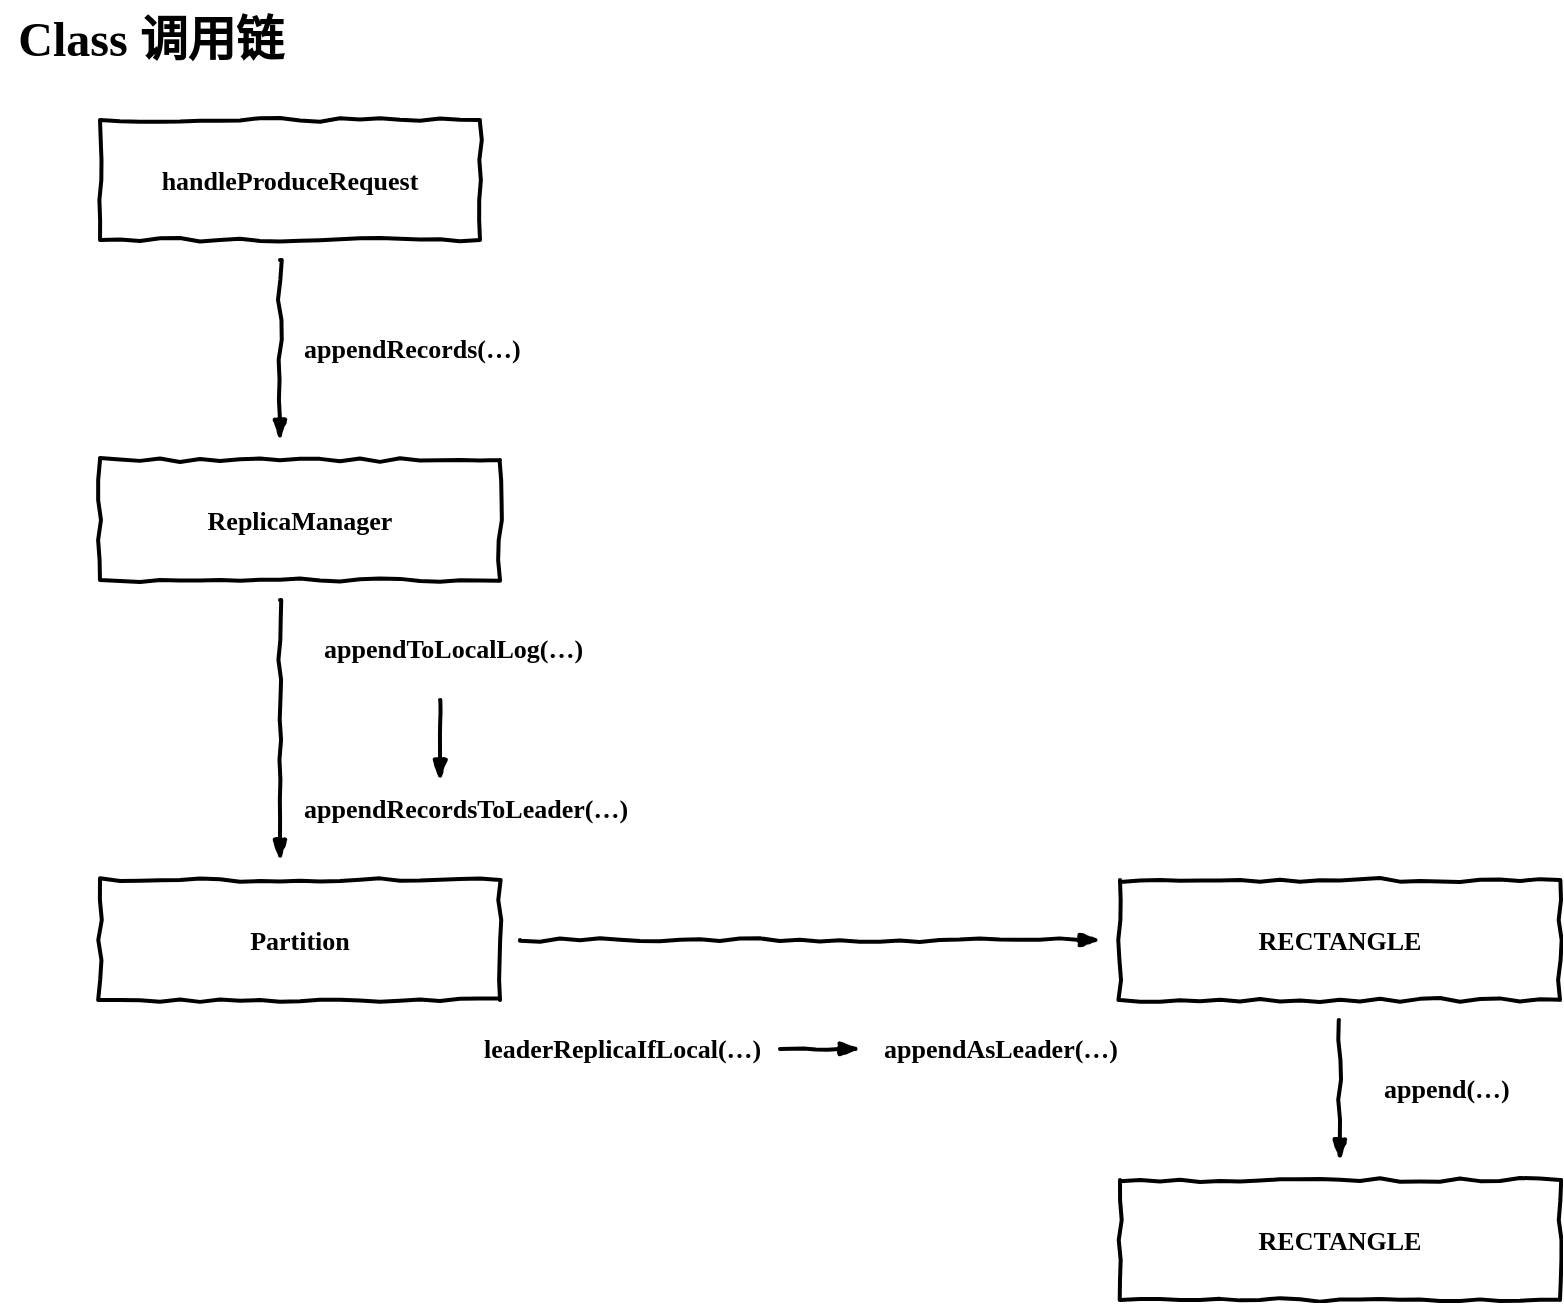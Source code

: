 <mxfile version="12.9.3" type="device"><diagram id="C5RBs43oDa-KdzZeNtuy" name="Page-1"><mxGraphModel dx="1086" dy="846" grid="1" gridSize="10" guides="1" tooltips="1" connect="1" arrows="1" fold="1" page="1" pageScale="1" pageWidth="827" pageHeight="1169" math="0" shadow="0"><root><mxCell id="WIyWlLk6GJQsqaUBKTNV-0"/><mxCell id="WIyWlLk6GJQsqaUBKTNV-1" parent="WIyWlLk6GJQsqaUBKTNV-0"/><mxCell id="gchOziOfggCZSEHRn2VG-0" value="handleProduceRequest" style="html=1;whiteSpace=wrap;comic=1;strokeWidth=2;fontFamily=Comic Sans MS;fontStyle=1;fontSize=13;" vertex="1" parent="WIyWlLk6GJQsqaUBKTNV-1"><mxGeometry x="70" y="70" width="190" height="60" as="geometry"/></mxCell><mxCell id="gchOziOfggCZSEHRn2VG-1" value="ReplicaManager" style="html=1;whiteSpace=wrap;comic=1;strokeWidth=2;fontFamily=Comic Sans MS;fontStyle=1;fontSize=13;" vertex="1" parent="WIyWlLk6GJQsqaUBKTNV-1"><mxGeometry x="70" y="240" width="200" height="60" as="geometry"/></mxCell><mxCell id="gchOziOfggCZSEHRn2VG-2" value="Partition" style="html=1;whiteSpace=wrap;comic=1;strokeWidth=2;fontFamily=Comic Sans MS;fontStyle=1;fontSize=13;" vertex="1" parent="WIyWlLk6GJQsqaUBKTNV-1"><mxGeometry x="70" y="450" width="200" height="60" as="geometry"/></mxCell><mxCell id="gchOziOfggCZSEHRn2VG-3" value="RECTANGLE" style="html=1;whiteSpace=wrap;comic=1;strokeWidth=2;fontFamily=Comic Sans MS;fontStyle=1;fontSize=13;" vertex="1" parent="WIyWlLk6GJQsqaUBKTNV-1"><mxGeometry x="580" y="450" width="220" height="60" as="geometry"/></mxCell><mxCell id="gchOziOfggCZSEHRn2VG-4" value="RECTANGLE" style="html=1;whiteSpace=wrap;comic=1;strokeWidth=2;fontFamily=Comic Sans MS;fontStyle=1;fontSize=13;" vertex="1" parent="WIyWlLk6GJQsqaUBKTNV-1"><mxGeometry x="580" y="600" width="220" height="60" as="geometry"/></mxCell><mxCell id="gchOziOfggCZSEHRn2VG-6" value="" style="rounded=0;comic=1;strokeWidth=2;endArrow=blockThin;html=1;fontFamily=Comic Sans MS;fontStyle=1;fontSize=13;" edge="1" parent="WIyWlLk6GJQsqaUBKTNV-1"><mxGeometry width="50" height="50" relative="1" as="geometry"><mxPoint x="689.5" y="520" as="sourcePoint"/><mxPoint x="690" y="590" as="targetPoint"/></mxGeometry></mxCell><mxCell id="gchOziOfggCZSEHRn2VG-7" value="" style="rounded=0;comic=1;strokeWidth=2;endArrow=blockThin;html=1;fontFamily=Comic Sans MS;fontStyle=1;fontSize=13;" edge="1" parent="WIyWlLk6GJQsqaUBKTNV-1"><mxGeometry width="50" height="50" relative="1" as="geometry"><mxPoint x="160" y="140" as="sourcePoint"/><mxPoint x="160" y="230" as="targetPoint"/></mxGeometry></mxCell><mxCell id="gchOziOfggCZSEHRn2VG-9" value="appendRecords(…)" style="text;html=1;fontFamily=Comic Sans MS;fontStyle=1;fontSize=13;" vertex="1" parent="WIyWlLk6GJQsqaUBKTNV-1"><mxGeometry x="170" y="170" width="130" height="30" as="geometry"/></mxCell><mxCell id="gchOziOfggCZSEHRn2VG-10" value="" style="rounded=0;comic=1;strokeWidth=2;endArrow=blockThin;html=1;fontFamily=Comic Sans MS;fontStyle=1;fontSize=13;" edge="1" parent="WIyWlLk6GJQsqaUBKTNV-1"><mxGeometry width="50" height="50" relative="1" as="geometry"><mxPoint x="280" y="480" as="sourcePoint"/><mxPoint x="570" y="480" as="targetPoint"/></mxGeometry></mxCell><mxCell id="gchOziOfggCZSEHRn2VG-11" value="" style="rounded=0;comic=1;strokeWidth=2;endArrow=blockThin;html=1;fontFamily=Comic Sans MS;fontStyle=1;fontSize=13;" edge="1" parent="WIyWlLk6GJQsqaUBKTNV-1"><mxGeometry width="50" height="50" relative="1" as="geometry"><mxPoint x="160" y="310" as="sourcePoint"/><mxPoint x="160" y="440" as="targetPoint"/></mxGeometry></mxCell><mxCell id="gchOziOfggCZSEHRn2VG-14" value="appendToLocalLog(…)" style="text;html=1;fontFamily=Comic Sans MS;fontStyle=1;fontSize=13;" vertex="1" parent="WIyWlLk6GJQsqaUBKTNV-1"><mxGeometry x="180" y="320" width="140" height="30" as="geometry"/></mxCell><mxCell id="gchOziOfggCZSEHRn2VG-15" value="" style="rounded=0;comic=1;strokeWidth=2;endArrow=blockThin;html=1;fontFamily=Comic Sans MS;fontStyle=1;fontSize=13;" edge="1" parent="WIyWlLk6GJQsqaUBKTNV-1"><mxGeometry width="50" height="50" relative="1" as="geometry"><mxPoint x="240" y="360" as="sourcePoint"/><mxPoint x="240" y="400" as="targetPoint"/></mxGeometry></mxCell><mxCell id="gchOziOfggCZSEHRn2VG-16" value="appendRecordsToLeader(…)" style="text;html=1;fontFamily=Comic Sans MS;fontStyle=1;fontSize=13;" vertex="1" parent="WIyWlLk6GJQsqaUBKTNV-1"><mxGeometry x="170" y="400" width="180" height="30" as="geometry"/></mxCell><mxCell id="gchOziOfggCZSEHRn2VG-17" value="leaderReplicaIfLocal(…)" style="text;html=1;fontFamily=Comic Sans MS;fontStyle=1;fontSize=13;" vertex="1" parent="WIyWlLk6GJQsqaUBKTNV-1"><mxGeometry x="260" y="520" width="160" height="30" as="geometry"/></mxCell><mxCell id="gchOziOfggCZSEHRn2VG-18" value="" style="rounded=0;comic=1;strokeWidth=2;endArrow=blockThin;html=1;fontFamily=Comic Sans MS;fontStyle=1;fontSize=13;" edge="1" parent="WIyWlLk6GJQsqaUBKTNV-1"><mxGeometry width="50" height="50" relative="1" as="geometry"><mxPoint x="410" y="534.5" as="sourcePoint"/><mxPoint x="450" y="534.5" as="targetPoint"/></mxGeometry></mxCell><mxCell id="gchOziOfggCZSEHRn2VG-21" value="appendAsLeader(…)" style="text;html=1;fontFamily=Comic Sans MS;fontStyle=1;fontSize=13;" vertex="1" parent="WIyWlLk6GJQsqaUBKTNV-1"><mxGeometry x="460" y="520" width="130" height="30" as="geometry"/></mxCell><mxCell id="gchOziOfggCZSEHRn2VG-22" value="append(…)" style="text;html=1;fontFamily=Comic Sans MS;fontStyle=1;fontSize=13;" vertex="1" parent="WIyWlLk6GJQsqaUBKTNV-1"><mxGeometry x="710" y="540" width="80" height="30" as="geometry"/></mxCell><mxCell id="gchOziOfggCZSEHRn2VG-23" value="Class 调用链" style="text;strokeColor=none;fillColor=none;html=1;fontSize=24;fontStyle=1;verticalAlign=middle;align=center;fontFamily=Comic Sans MS;" vertex="1" parent="WIyWlLk6GJQsqaUBKTNV-1"><mxGeometry x="20" y="10" width="150" height="40" as="geometry"/></mxCell></root></mxGraphModel></diagram></mxfile>